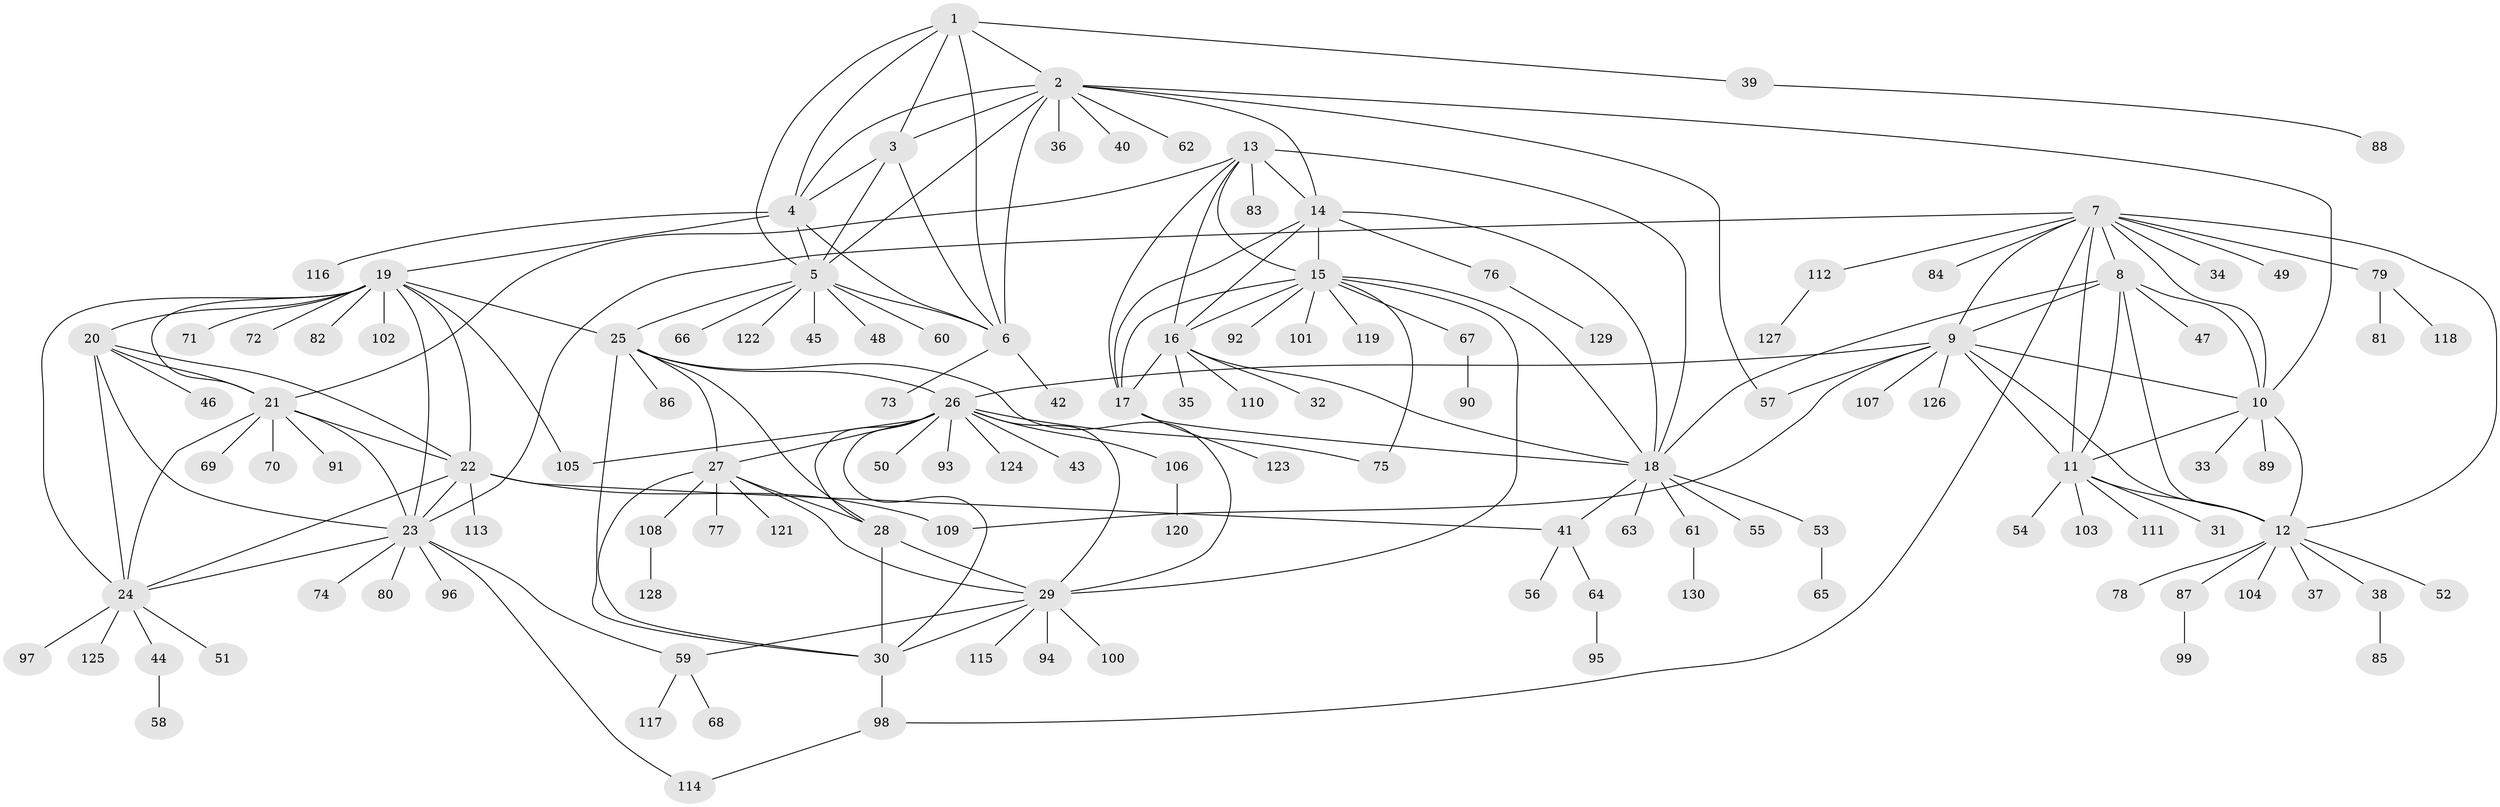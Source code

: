 // coarse degree distribution, {9: 0.025, 6: 0.15, 8: 0.075, 7: 0.05, 5: 0.125, 4: 0.05, 1: 0.35, 2: 0.125, 3: 0.05}
// Generated by graph-tools (version 1.1) at 2025/52/03/04/25 22:52:17]
// undirected, 130 vertices, 193 edges
graph export_dot {
  node [color=gray90,style=filled];
  1;
  2;
  3;
  4;
  5;
  6;
  7;
  8;
  9;
  10;
  11;
  12;
  13;
  14;
  15;
  16;
  17;
  18;
  19;
  20;
  21;
  22;
  23;
  24;
  25;
  26;
  27;
  28;
  29;
  30;
  31;
  32;
  33;
  34;
  35;
  36;
  37;
  38;
  39;
  40;
  41;
  42;
  43;
  44;
  45;
  46;
  47;
  48;
  49;
  50;
  51;
  52;
  53;
  54;
  55;
  56;
  57;
  58;
  59;
  60;
  61;
  62;
  63;
  64;
  65;
  66;
  67;
  68;
  69;
  70;
  71;
  72;
  73;
  74;
  75;
  76;
  77;
  78;
  79;
  80;
  81;
  82;
  83;
  84;
  85;
  86;
  87;
  88;
  89;
  90;
  91;
  92;
  93;
  94;
  95;
  96;
  97;
  98;
  99;
  100;
  101;
  102;
  103;
  104;
  105;
  106;
  107;
  108;
  109;
  110;
  111;
  112;
  113;
  114;
  115;
  116;
  117;
  118;
  119;
  120;
  121;
  122;
  123;
  124;
  125;
  126;
  127;
  128;
  129;
  130;
  1 -- 2;
  1 -- 3;
  1 -- 4;
  1 -- 5;
  1 -- 6;
  1 -- 39;
  2 -- 3;
  2 -- 4;
  2 -- 5;
  2 -- 6;
  2 -- 10;
  2 -- 14;
  2 -- 36;
  2 -- 40;
  2 -- 57;
  2 -- 62;
  3 -- 4;
  3 -- 5;
  3 -- 6;
  4 -- 5;
  4 -- 6;
  4 -- 19;
  4 -- 116;
  5 -- 6;
  5 -- 25;
  5 -- 45;
  5 -- 48;
  5 -- 60;
  5 -- 66;
  5 -- 122;
  6 -- 42;
  6 -- 73;
  7 -- 8;
  7 -- 9;
  7 -- 10;
  7 -- 11;
  7 -- 12;
  7 -- 23;
  7 -- 34;
  7 -- 49;
  7 -- 79;
  7 -- 84;
  7 -- 98;
  7 -- 112;
  8 -- 9;
  8 -- 10;
  8 -- 11;
  8 -- 12;
  8 -- 18;
  8 -- 47;
  9 -- 10;
  9 -- 11;
  9 -- 12;
  9 -- 26;
  9 -- 57;
  9 -- 107;
  9 -- 109;
  9 -- 126;
  10 -- 11;
  10 -- 12;
  10 -- 33;
  10 -- 89;
  11 -- 12;
  11 -- 31;
  11 -- 54;
  11 -- 103;
  11 -- 111;
  12 -- 37;
  12 -- 38;
  12 -- 52;
  12 -- 78;
  12 -- 87;
  12 -- 104;
  13 -- 14;
  13 -- 15;
  13 -- 16;
  13 -- 17;
  13 -- 18;
  13 -- 21;
  13 -- 83;
  14 -- 15;
  14 -- 16;
  14 -- 17;
  14 -- 18;
  14 -- 76;
  15 -- 16;
  15 -- 17;
  15 -- 18;
  15 -- 29;
  15 -- 67;
  15 -- 75;
  15 -- 92;
  15 -- 101;
  15 -- 119;
  16 -- 17;
  16 -- 18;
  16 -- 32;
  16 -- 35;
  16 -- 110;
  17 -- 18;
  17 -- 123;
  18 -- 41;
  18 -- 53;
  18 -- 55;
  18 -- 61;
  18 -- 63;
  19 -- 20;
  19 -- 21;
  19 -- 22;
  19 -- 23;
  19 -- 24;
  19 -- 25;
  19 -- 71;
  19 -- 72;
  19 -- 82;
  19 -- 102;
  19 -- 105;
  20 -- 21;
  20 -- 22;
  20 -- 23;
  20 -- 24;
  20 -- 46;
  21 -- 22;
  21 -- 23;
  21 -- 24;
  21 -- 69;
  21 -- 70;
  21 -- 91;
  22 -- 23;
  22 -- 24;
  22 -- 41;
  22 -- 109;
  22 -- 113;
  23 -- 24;
  23 -- 59;
  23 -- 74;
  23 -- 80;
  23 -- 96;
  23 -- 114;
  24 -- 44;
  24 -- 51;
  24 -- 97;
  24 -- 125;
  25 -- 26;
  25 -- 27;
  25 -- 28;
  25 -- 29;
  25 -- 30;
  25 -- 86;
  26 -- 27;
  26 -- 28;
  26 -- 29;
  26 -- 30;
  26 -- 43;
  26 -- 50;
  26 -- 75;
  26 -- 93;
  26 -- 105;
  26 -- 106;
  26 -- 124;
  27 -- 28;
  27 -- 29;
  27 -- 30;
  27 -- 77;
  27 -- 108;
  27 -- 121;
  28 -- 29;
  28 -- 30;
  29 -- 30;
  29 -- 59;
  29 -- 94;
  29 -- 100;
  29 -- 115;
  30 -- 98;
  38 -- 85;
  39 -- 88;
  41 -- 56;
  41 -- 64;
  44 -- 58;
  53 -- 65;
  59 -- 68;
  59 -- 117;
  61 -- 130;
  64 -- 95;
  67 -- 90;
  76 -- 129;
  79 -- 81;
  79 -- 118;
  87 -- 99;
  98 -- 114;
  106 -- 120;
  108 -- 128;
  112 -- 127;
}
